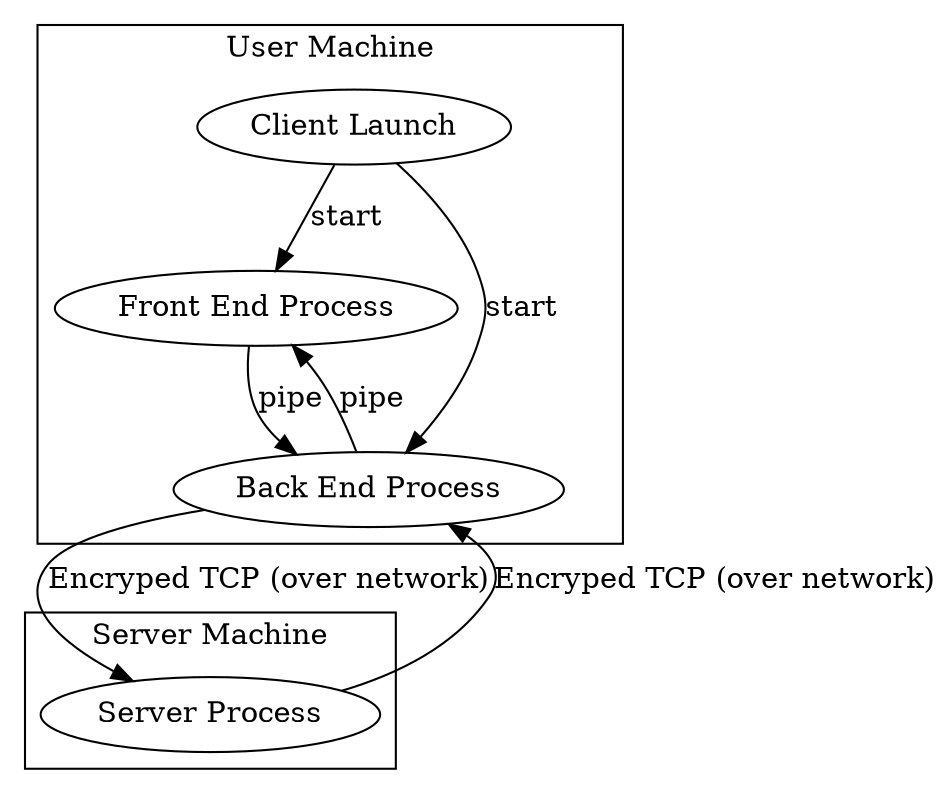 digraph G
{

  subgraph cluster_0
  {
    front_end[label="Front End Process"];
    back_end[label="Back End Process"];
    client_launch[label="Client Launch"];
    client_launch -> front_end[label="start"];
    client_launch -> back_end[label="start"];
    front_end -> back_end[label="pipe"];
    back_end -> front_end[label="pipe"];
    label = "User Machine";
  }

  subgraph cluster_1
  {
    server[label="Server Process"]
    back_end -> server[label="Encryped TCP (over network)"];
    server -> back_end[label="Encryped TCP (over network)"];
    label = "Server Machine";
  }
}
